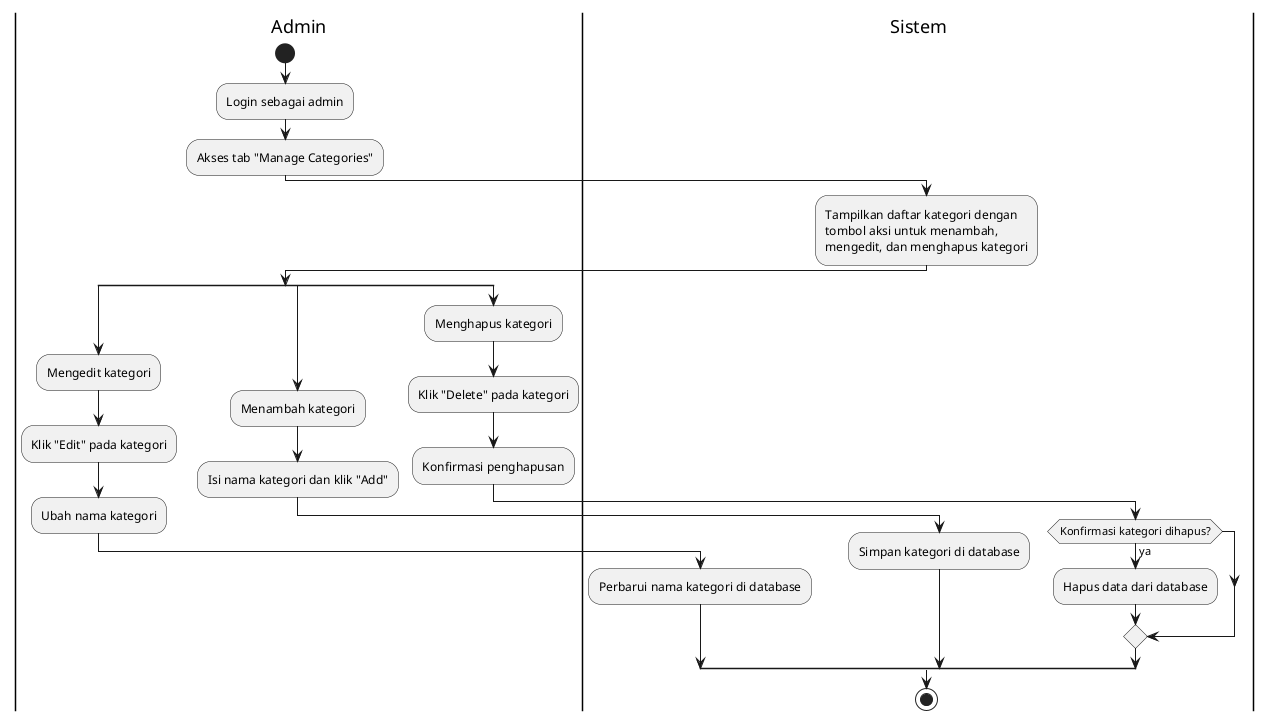 ' https://www.plantuml.com/plantuml/uml/
' https://www.planttext.com/

@startuml
|Admin|
start
:Login sebagai admin;
:Akses tab "Manage Categories";

|Sistem|
:Tampilkan daftar kategori dengan
tombol aksi untuk menambah,
mengedit, dan menghapus kategori;

split
  |Admin|
  :Mengedit kategori;
  :Klik "Edit" pada kategori;
  :Ubah nama kategori;

  |Sistem|
  :Perbarui nama kategori di database;
split again
  |Admin|
  :Menambah kategori;
  :Isi nama kategori dan klik "Add";

  |Sistem|
  :Simpan kategori di database;
split again
  |Admin|
  :Menghapus kategori;
  :Klik "Delete" pada kategori;
  :Konfirmasi penghapusan;

  |Sistem|
  if (Konfirmasi kategori dihapus?) then (ya)
    :Hapus data dari database;
  endif
end split
stop
@enduml
